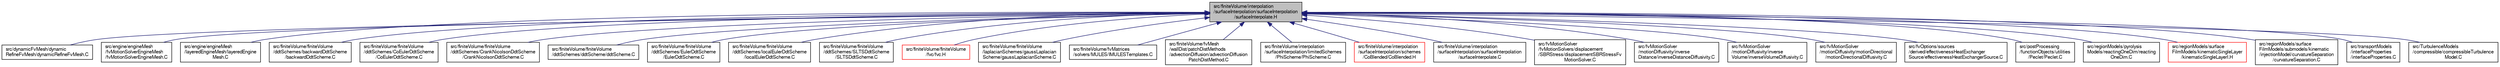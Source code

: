 digraph "src/finiteVolume/interpolation/surfaceInterpolation/surfaceInterpolation/surfaceInterpolate.H"
{
  bgcolor="transparent";
  edge [fontname="FreeSans",fontsize="10",labelfontname="FreeSans",labelfontsize="10"];
  node [fontname="FreeSans",fontsize="10",shape=record];
  Node1 [label="src/finiteVolume/interpolation\l/surfaceInterpolation/surfaceInterpolation\l/surfaceInterpolate.H",height=0.2,width=0.4,color="black", fillcolor="grey75", style="filled" fontcolor="black"];
  Node1 -> Node2 [dir="back",color="midnightblue",fontsize="10",style="solid",fontname="FreeSans"];
  Node2 [label="src/dynamicFvMesh/dynamic\lRefineFvMesh/dynamicRefineFvMesh.C",height=0.2,width=0.4,color="black",URL="$a04319.html"];
  Node1 -> Node3 [dir="back",color="midnightblue",fontsize="10",style="solid",fontname="FreeSans"];
  Node3 [label="src/engine/engineMesh\l/fvMotionSolverEngineMesh\l/fvMotionSolverEngineMesh.C",height=0.2,width=0.4,color="black",URL="$a04569.html"];
  Node1 -> Node4 [dir="back",color="midnightblue",fontsize="10",style="solid",fontname="FreeSans"];
  Node4 [label="src/engine/engineMesh\l/layeredEngineMesh/layeredEngine\lMesh.C",height=0.2,width=0.4,color="black",URL="$a04571.html"];
  Node1 -> Node5 [dir="back",color="midnightblue",fontsize="10",style="solid",fontname="FreeSans"];
  Node5 [label="src/finiteVolume/finiteVolume\l/ddtSchemes/backwardDdtScheme\l/backwardDdtScheme.C",height=0.2,width=0.4,color="black",URL="$a05201.html"];
  Node1 -> Node6 [dir="back",color="midnightblue",fontsize="10",style="solid",fontname="FreeSans"];
  Node6 [label="src/finiteVolume/finiteVolume\l/ddtSchemes/CoEulerDdtScheme\l/CoEulerDdtScheme.C",height=0.2,width=0.4,color="black",URL="$a05207.html"];
  Node1 -> Node7 [dir="back",color="midnightblue",fontsize="10",style="solid",fontname="FreeSans"];
  Node7 [label="src/finiteVolume/finiteVolume\l/ddtSchemes/CrankNicolsonDdtScheme\l/CrankNicolsonDdtScheme.C",height=0.2,width=0.4,color="black",URL="$a05210.html"];
  Node1 -> Node8 [dir="back",color="midnightblue",fontsize="10",style="solid",fontname="FreeSans"];
  Node8 [label="src/finiteVolume/finiteVolume\l/ddtSchemes/ddtScheme/ddtScheme.C",height=0.2,width=0.4,color="black",URL="$a05213.html"];
  Node1 -> Node9 [dir="back",color="midnightblue",fontsize="10",style="solid",fontname="FreeSans"];
  Node9 [label="src/finiteVolume/finiteVolume\l/ddtSchemes/EulerDdtScheme\l/EulerDdtScheme.C",height=0.2,width=0.4,color="black",URL="$a05216.html"];
  Node1 -> Node10 [dir="back",color="midnightblue",fontsize="10",style="solid",fontname="FreeSans"];
  Node10 [label="src/finiteVolume/finiteVolume\l/ddtSchemes/localEulerDdtScheme\l/localEulerDdtScheme.C",height=0.2,width=0.4,color="black",URL="$a05219.html"];
  Node1 -> Node11 [dir="back",color="midnightblue",fontsize="10",style="solid",fontname="FreeSans"];
  Node11 [label="src/finiteVolume/finiteVolume\l/ddtSchemes/SLTSDdtScheme\l/SLTSDdtScheme.C",height=0.2,width=0.4,color="black",URL="$a05222.html"];
  Node1 -> Node12 [dir="back",color="midnightblue",fontsize="10",style="solid",fontname="FreeSans"];
  Node12 [label="src/finiteVolume/finiteVolume\l/fvc/fvc.H",height=0.2,width=0.4,color="red",URL="$a05236.html"];
  Node1 -> Node13 [dir="back",color="midnightblue",fontsize="10",style="solid",fontname="FreeSans"];
  Node13 [label="src/finiteVolume/finiteVolume\l/laplacianSchemes/gaussLaplacian\lScheme/gaussLaplacianScheme.C",height=0.2,width=0.4,color="black",URL="$a05322.html"];
  Node1 -> Node14 [dir="back",color="midnightblue",fontsize="10",style="solid",fontname="FreeSans"];
  Node14 [label="src/finiteVolume/fvMatrices\l/solvers/MULES/IMULESTemplates.C",height=0.2,width=0.4,color="black",URL="$a05366.html"];
  Node1 -> Node15 [dir="back",color="midnightblue",fontsize="10",style="solid",fontname="FreeSans"];
  Node15 [label="src/finiteVolume/fvMesh\l/wallDist/patchDistMethods\l/advectionDiffusion/advectionDiffusion\lPatchDistMethod.C",height=0.2,width=0.4,color="black",URL="$a05502.html"];
  Node1 -> Node16 [dir="back",color="midnightblue",fontsize="10",style="solid",fontname="FreeSans"];
  Node16 [label="src/finiteVolume/interpolation\l/surfaceInterpolation/limitedSchemes\l/PhiScheme/PhiScheme.C",height=0.2,width=0.4,color="black",URL="$a05597.html"];
  Node1 -> Node17 [dir="back",color="midnightblue",fontsize="10",style="solid",fontname="FreeSans"];
  Node17 [label="src/finiteVolume/interpolation\l/surfaceInterpolation/schemes\l/CoBlended/CoBlended.H",height=0.2,width=0.4,color="red",URL="$a05642.html"];
  Node1 -> Node18 [dir="back",color="midnightblue",fontsize="10",style="solid",fontname="FreeSans"];
  Node18 [label="src/finiteVolume/interpolation\l/surfaceInterpolation/surfaceInterpolation\l/surfaceInterpolate.C",height=0.2,width=0.4,color="black",URL="$a05707.html"];
  Node1 -> Node19 [dir="back",color="midnightblue",fontsize="10",style="solid",fontname="FreeSans"];
  Node19 [label="src/fvMotionSolver\l/fvMotionSolvers/displacement\l/SBRStress/displacementSBRStressFv\lMotionSolver.C",height=0.2,width=0.4,color="black",URL="$a05741.html"];
  Node1 -> Node20 [dir="back",color="midnightblue",fontsize="10",style="solid",fontname="FreeSans"];
  Node20 [label="src/fvMotionSolver\l/motionDiffusivity/inverse\lDistance/inverseDistanceDiffusivity.C",height=0.2,width=0.4,color="black",URL="$a05761.html"];
  Node1 -> Node21 [dir="back",color="midnightblue",fontsize="10",style="solid",fontname="FreeSans"];
  Node21 [label="src/fvMotionSolver\l/motionDiffusivity/inverse\lVolume/inverseVolumeDiffusivity.C",height=0.2,width=0.4,color="black",URL="$a05767.html"];
  Node1 -> Node22 [dir="back",color="midnightblue",fontsize="10",style="solid",fontname="FreeSans"];
  Node22 [label="src/fvMotionSolver\l/motionDiffusivity/motionDirectional\l/motionDirectionalDiffusivity.C",height=0.2,width=0.4,color="black",URL="$a05775.html"];
  Node1 -> Node23 [dir="back",color="midnightblue",fontsize="10",style="solid",fontname="FreeSans"];
  Node23 [label="src/fvOptions/sources\l/derived/effectivenessHeatExchanger\lSource/effectivenessHeatExchangerSource.C",height=0.2,width=0.4,color="black",URL="$a05821.html"];
  Node1 -> Node24 [dir="back",color="midnightblue",fontsize="10",style="solid",fontname="FreeSans"];
  Node24 [label="src/postProcessing\l/functionObjects/utilities\l/Peclet/Peclet.C",height=0.2,width=0.4,color="black",URL="$a08902.html"];
  Node1 -> Node25 [dir="back",color="midnightblue",fontsize="10",style="solid",fontname="FreeSans"];
  Node25 [label="src/regionModels/pyrolysis\lModels/reactingOneDim/reacting\lOneDim.C",height=0.2,width=0.4,color="black",URL="$a08995.html"];
  Node1 -> Node26 [dir="back",color="midnightblue",fontsize="10",style="solid",fontname="FreeSans"];
  Node26 [label="src/regionModels/surface\lFilmModels/kinematicSingleLayer\l/kinematicSingleLayerI.H",height=0.2,width=0.4,color="red",URL="$a09037.html"];
  Node1 -> Node27 [dir="back",color="midnightblue",fontsize="10",style="solid",fontname="FreeSans"];
  Node27 [label="src/regionModels/surface\lFilmModels/submodels/kinematic\l/injectionModel/curvatureSeparation\l/curvatureSeparation.C",height=0.2,width=0.4,color="black",URL="$a09064.html"];
  Node1 -> Node28 [dir="back",color="midnightblue",fontsize="10",style="solid",fontname="FreeSans"];
  Node28 [label="src/transportModels\l/interfaceProperties\l/interfaceProperties.C",height=0.2,width=0.4,color="black",URL="$a09945.html"];
  Node1 -> Node29 [dir="back",color="midnightblue",fontsize="10",style="solid",fontname="FreeSans"];
  Node29 [label="src/TurbulenceModels\l/compressible/compressibleTurbulence\lModel.C",height=0.2,width=0.4,color="black",URL="$a10010.html"];
}

